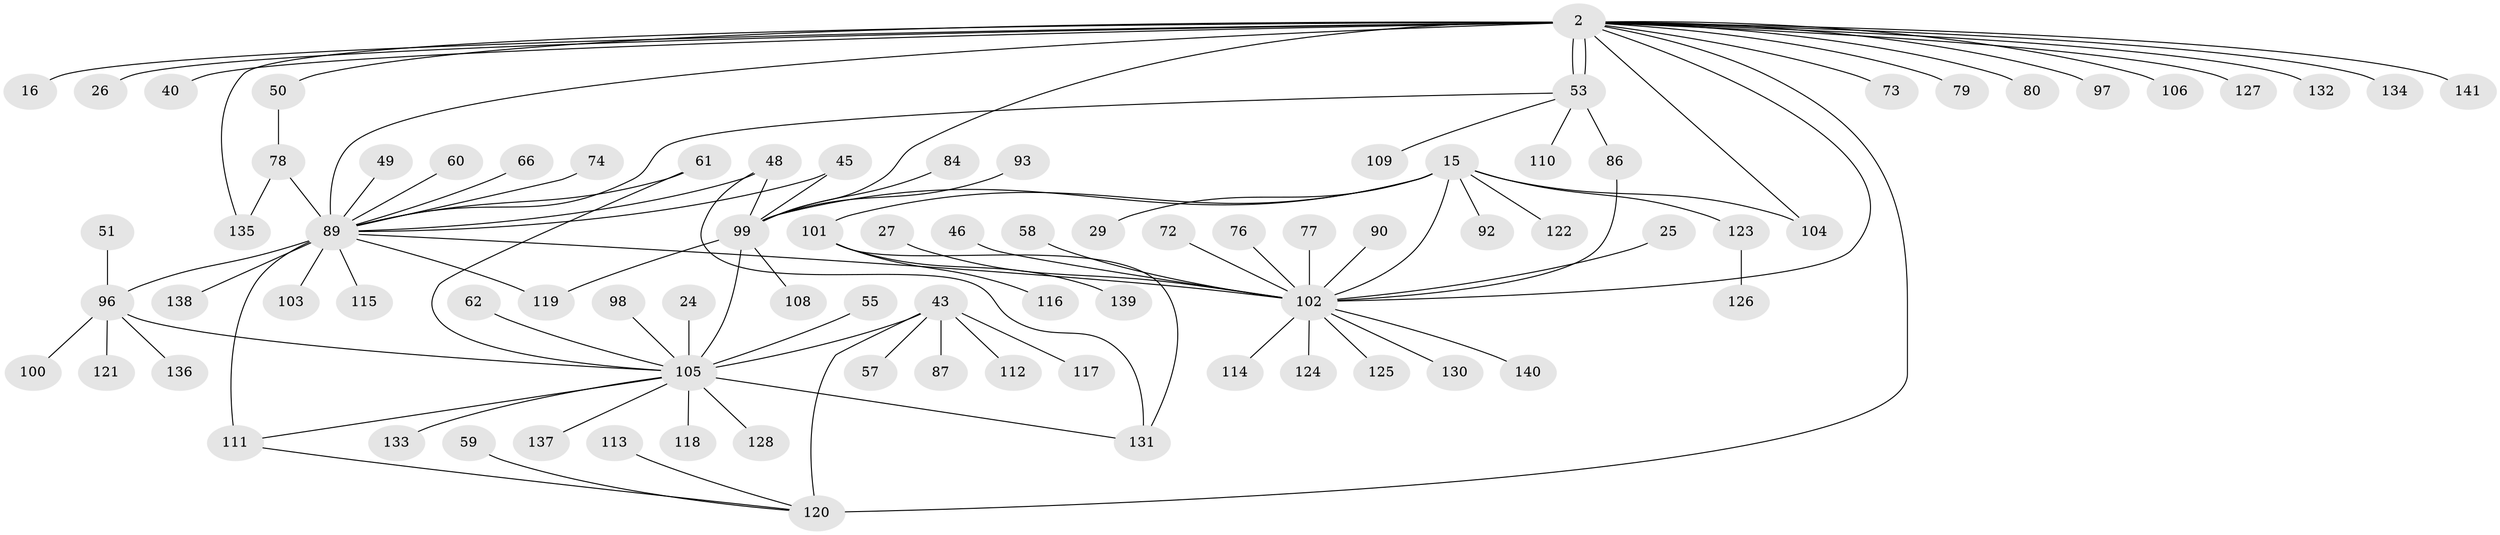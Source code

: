 // original degree distribution, {2: 0.20567375886524822, 28: 0.0070921985815602835, 9: 0.014184397163120567, 13: 0.0070921985815602835, 7: 0.028368794326241134, 8: 0.014184397163120567, 14: 0.0070921985815602835, 5: 0.0425531914893617, 1: 0.524822695035461, 4: 0.04964539007092199, 3: 0.0851063829787234, 17: 0.0070921985815602835, 6: 0.0070921985815602835}
// Generated by graph-tools (version 1.1) at 2025/50/03/04/25 21:50:59]
// undirected, 84 vertices, 101 edges
graph export_dot {
graph [start="1"]
  node [color=gray90,style=filled];
  2;
  15 [super="+13"];
  16;
  24;
  25;
  26;
  27;
  29 [super="+20"];
  40;
  43 [super="+9"];
  45 [super="+36"];
  46;
  48;
  49;
  50;
  51;
  53 [super="+14"];
  55;
  57;
  58;
  59;
  60;
  61 [super="+42"];
  62;
  66;
  72;
  73;
  74;
  76;
  77;
  78;
  79 [super="+37"];
  80 [super="+11"];
  84 [super="+68"];
  86 [super="+23+71"];
  87;
  89 [super="+32+4"];
  90;
  92;
  93 [super="+33"];
  96 [super="+52+39+56"];
  97;
  98;
  99 [super="+63+91+64+82"];
  100;
  101 [super="+47+94"];
  102 [super="+8+21+67+18"];
  103;
  104 [super="+88"];
  105 [super="+41+83+22"];
  106;
  108;
  109;
  110;
  111 [super="+85+31"];
  112;
  113;
  114;
  115;
  116;
  117;
  118;
  119;
  120 [super="+6"];
  121;
  122;
  123 [super="+95"];
  124;
  125 [super="+70"];
  126;
  127;
  128;
  130;
  131 [super="+107"];
  132;
  133;
  134;
  135 [super="+129"];
  136;
  137 [super="+75"];
  138;
  139;
  140 [super="+44"];
  141 [super="+1"];
  2 -- 16;
  2 -- 26;
  2 -- 40;
  2 -- 50;
  2 -- 53 [weight=2];
  2 -- 53;
  2 -- 73;
  2 -- 89 [weight=4];
  2 -- 97;
  2 -- 102;
  2 -- 106;
  2 -- 120 [weight=2];
  2 -- 127;
  2 -- 132;
  2 -- 134;
  2 -- 99 [weight=2];
  2 -- 141;
  2 -- 80;
  2 -- 104;
  2 -- 79;
  2 -- 135;
  15 -- 123 [weight=2];
  15 -- 122;
  15 -- 92;
  15 -- 102 [weight=2];
  15 -- 101 [weight=2];
  15 -- 99;
  15 -- 104;
  15 -- 29;
  24 -- 105;
  25 -- 102;
  27 -- 102;
  43 -- 87;
  43 -- 117;
  43 -- 120 [weight=2];
  43 -- 112;
  43 -- 57;
  43 -- 105;
  45 -- 99;
  45 -- 89;
  46 -- 102;
  48 -- 89 [weight=2];
  48 -- 99;
  48 -- 131;
  49 -- 89;
  50 -- 78;
  51 -- 96;
  53 -- 109;
  53 -- 110;
  53 -- 89;
  53 -- 86;
  55 -- 105;
  58 -- 102;
  59 -- 120;
  60 -- 89;
  61 -- 89;
  61 -- 105;
  62 -- 105;
  66 -- 89;
  72 -- 102;
  74 -- 89;
  76 -- 102;
  77 -- 102;
  78 -- 89 [weight=2];
  78 -- 135;
  84 -- 99;
  86 -- 102;
  89 -- 103;
  89 -- 138;
  89 -- 96 [weight=3];
  89 -- 115;
  89 -- 119;
  89 -- 102 [weight=2];
  89 -- 111 [weight=3];
  90 -- 102;
  93 -- 99;
  96 -- 100;
  96 -- 136;
  96 -- 121;
  96 -- 105;
  98 -- 105;
  99 -- 119;
  99 -- 105 [weight=3];
  99 -- 108;
  101 -- 116;
  101 -- 139;
  101 -- 131;
  102 -- 114;
  102 -- 124;
  102 -- 130;
  102 -- 140;
  102 -- 125;
  105 -- 128;
  105 -- 133;
  105 -- 137;
  105 -- 118;
  105 -- 111;
  105 -- 131;
  111 -- 120;
  113 -- 120;
  123 -- 126;
}
